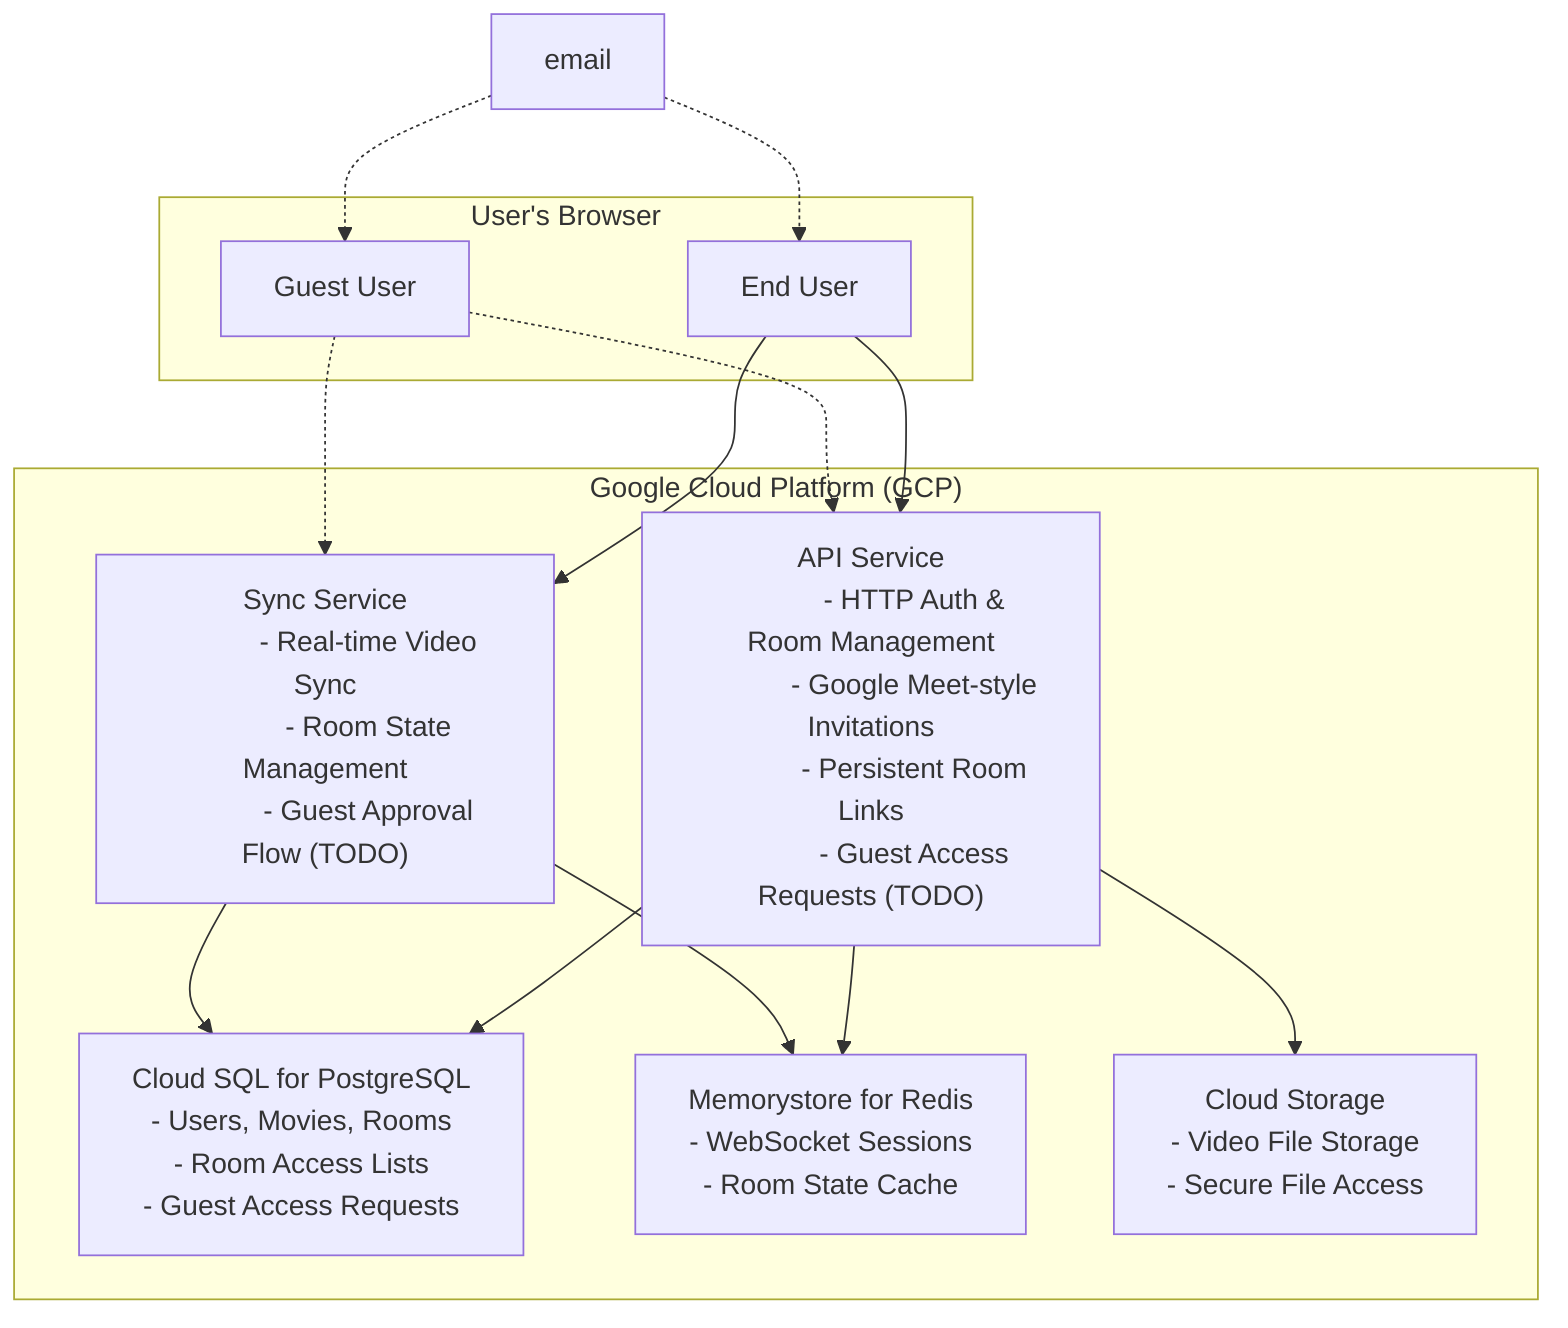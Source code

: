 graph TD
    subgraph UserBrowser["User's Browser"]
        User["End User"]
        Guest["Guest User"]
    end

    subgraph GCP["Google Cloud Platform (GCP)"]
        API_Service["
            API Service
            - HTTP Auth & Room Management
            - Google Meet-style Invitations
            - Persistent Room Links
            - Guest Access Requests (TODO)
        "]
        Sync_Service["
            Sync Service
            - Real-time Video Sync
            - Room State Management
            - Guest Approval Flow (TODO)
        "]
        
        PostgreSQL["
            Cloud SQL for PostgreSQL
            - Users, Movies, Rooms
            - Room Access Lists
            - Guest Access Requests
        "]
        Redis["
            Memorystore for Redis
            - WebSocket Sessions
            - Room State Cache
        "]
        GCS["
            Cloud Storage
            - Video File Storage
            - Secure File Access
        "]
    end

    User --> API_Service
    User --> Sync_Service
    Guest -.-> API_Service
    Guest -.-> Sync_Service

    API_Service --> PostgreSQL
    API_Service --> Redis
    API_Service --> GCS

    Sync_Service --> Redis
    Sync_Service --> PostgreSQL

    email -.-> User
    email -.-> Guest